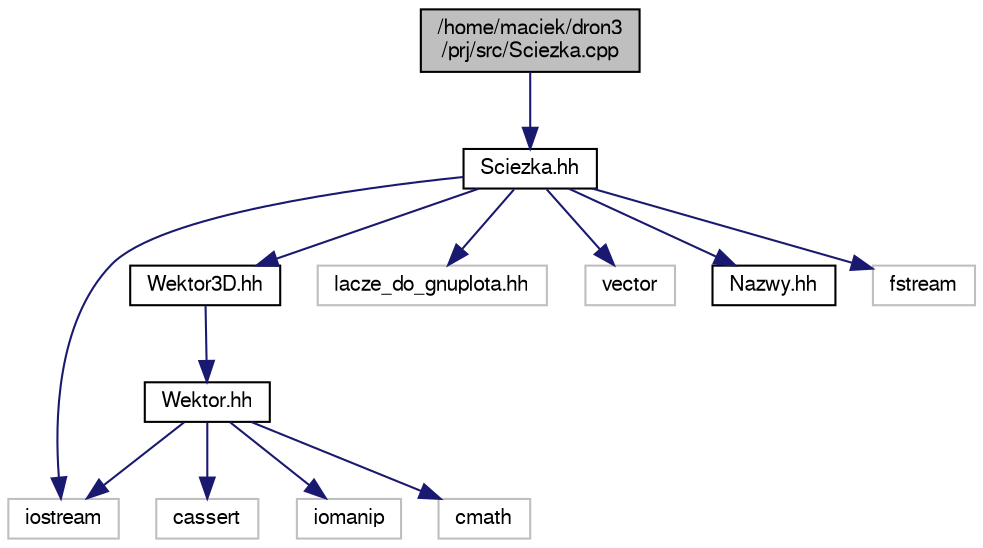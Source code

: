 digraph "/home/maciek/dron3/prj/src/Sciezka.cpp"
{
 // LATEX_PDF_SIZE
  edge [fontname="FreeSans",fontsize="10",labelfontname="FreeSans",labelfontsize="10"];
  node [fontname="FreeSans",fontsize="10",shape=record];
  Node1 [label="/home/maciek/dron3\l/prj/src/Sciezka.cpp",height=0.2,width=0.4,color="black", fillcolor="grey75", style="filled", fontcolor="black",tooltip=" "];
  Node1 -> Node2 [color="midnightblue",fontsize="10",style="solid",fontname="FreeSans"];
  Node2 [label="Sciezka.hh",height=0.2,width=0.4,color="black", fillcolor="white", style="filled",URL="$a00065.html",tooltip="Ten plik zawiera definicję klasy Sciezka."];
  Node2 -> Node3 [color="midnightblue",fontsize="10",style="solid",fontname="FreeSans"];
  Node3 [label="Wektor3D.hh",height=0.2,width=0.4,color="black", fillcolor="white", style="filled",URL="$a00071.html",tooltip="Ten plik zawiera definicję klasy Wektor3D."];
  Node3 -> Node4 [color="midnightblue",fontsize="10",style="solid",fontname="FreeSans"];
  Node4 [label="Wektor.hh",height=0.2,width=0.4,color="black", fillcolor="white", style="filled",URL="$a00068.html",tooltip="Ten plik zawiera definicję szablonu Wektor<>"];
  Node4 -> Node5 [color="midnightblue",fontsize="10",style="solid",fontname="FreeSans"];
  Node5 [label="iostream",height=0.2,width=0.4,color="grey75", fillcolor="white", style="filled",tooltip=" "];
  Node4 -> Node6 [color="midnightblue",fontsize="10",style="solid",fontname="FreeSans"];
  Node6 [label="cassert",height=0.2,width=0.4,color="grey75", fillcolor="white", style="filled",tooltip=" "];
  Node4 -> Node7 [color="midnightblue",fontsize="10",style="solid",fontname="FreeSans"];
  Node7 [label="iomanip",height=0.2,width=0.4,color="grey75", fillcolor="white", style="filled",tooltip=" "];
  Node4 -> Node8 [color="midnightblue",fontsize="10",style="solid",fontname="FreeSans"];
  Node8 [label="cmath",height=0.2,width=0.4,color="grey75", fillcolor="white", style="filled",tooltip=" "];
  Node2 -> Node9 [color="midnightblue",fontsize="10",style="solid",fontname="FreeSans"];
  Node9 [label="lacze_do_gnuplota.hh",height=0.2,width=0.4,color="grey75", fillcolor="white", style="filled",tooltip=" "];
  Node2 -> Node10 [color="midnightblue",fontsize="10",style="solid",fontname="FreeSans"];
  Node10 [label="vector",height=0.2,width=0.4,color="grey75", fillcolor="white", style="filled",tooltip=" "];
  Node2 -> Node5 [color="midnightblue",fontsize="10",style="solid",fontname="FreeSans"];
  Node2 -> Node11 [color="midnightblue",fontsize="10",style="solid",fontname="FreeSans"];
  Node11 [label="Nazwy.hh",height=0.2,width=0.4,color="black", fillcolor="white", style="filled",URL="$a00050.html",tooltip="Ten plik zawiera nazwy poszczegolnych plikow jako makra."];
  Node2 -> Node12 [color="midnightblue",fontsize="10",style="solid",fontname="FreeSans"];
  Node12 [label="fstream",height=0.2,width=0.4,color="grey75", fillcolor="white", style="filled",tooltip=" "];
}
